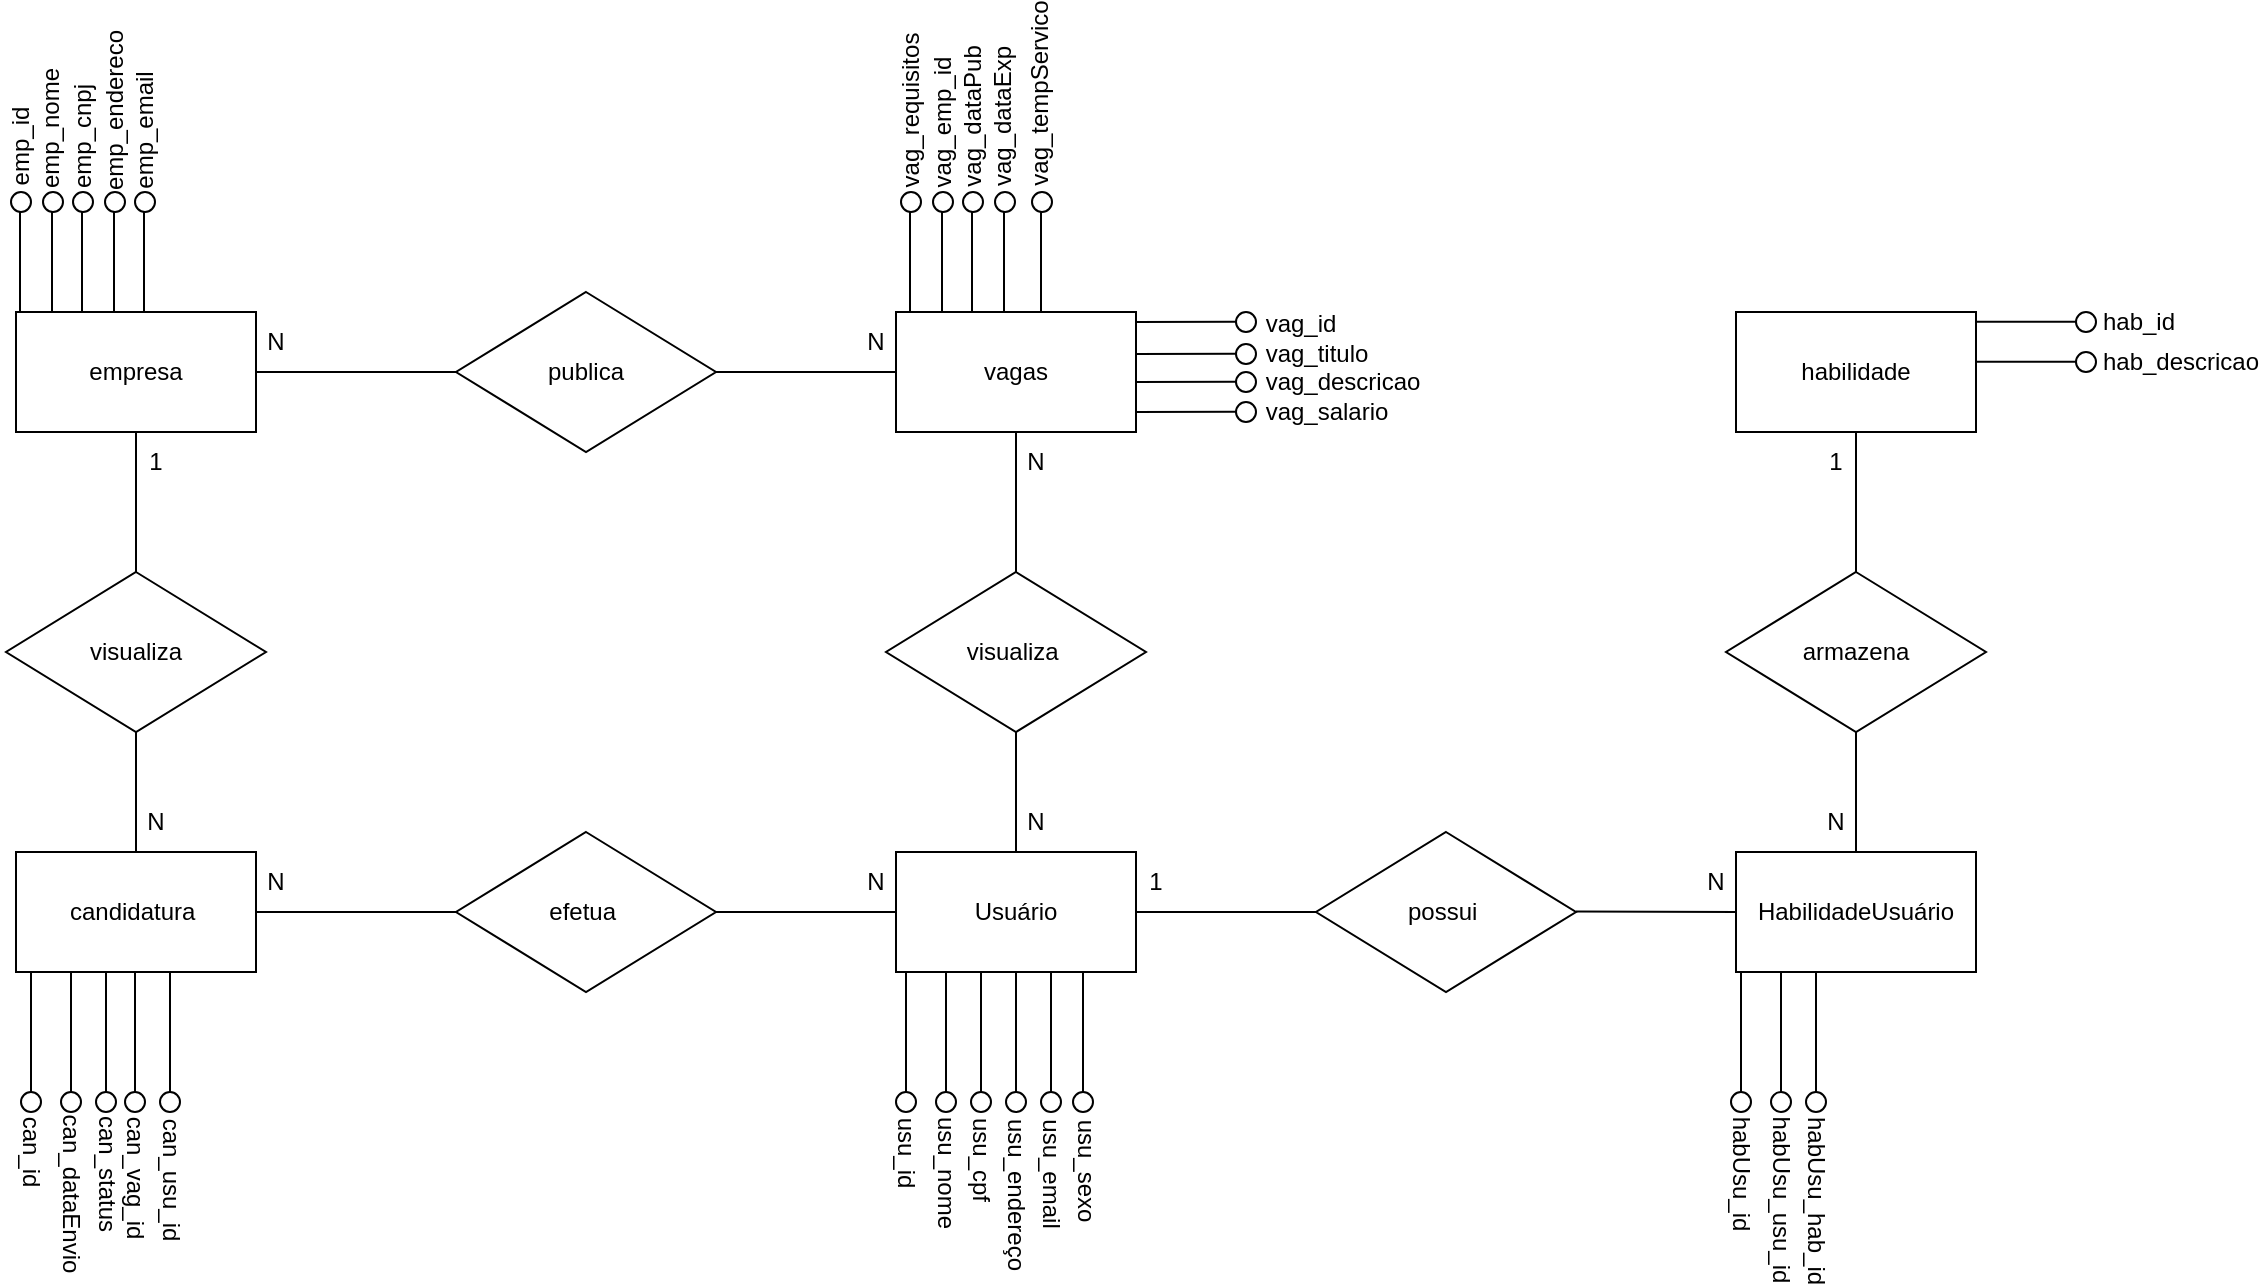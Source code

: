 <mxfile version="21.6.9" type="device">
  <diagram name="Página-1" id="qwM9KYq6-9wlEvRTyV7J">
    <mxGraphModel dx="1981" dy="1714" grid="1" gridSize="10" guides="1" tooltips="1" connect="1" arrows="1" fold="1" page="1" pageScale="1" pageWidth="827" pageHeight="1169" math="0" shadow="0">
      <root>
        <mxCell id="0" />
        <mxCell id="1" parent="0" />
        <mxCell id="ZFPx748RHhv-dP-qXMjj-1" value="&lt;font style=&quot;vertical-align: inherit;&quot;&gt;&lt;font style=&quot;vertical-align: inherit;&quot;&gt;&lt;font style=&quot;vertical-align: inherit;&quot;&gt;&lt;font style=&quot;vertical-align: inherit;&quot;&gt;possui&amp;nbsp;&lt;/font&gt;&lt;/font&gt;&lt;/font&gt;&lt;/font&gt;" style="rhombus;whiteSpace=wrap;html=1;" parent="1" vertex="1">
          <mxGeometry x="330" y="150" width="130" height="80" as="geometry" />
        </mxCell>
        <mxCell id="ZFPx748RHhv-dP-qXMjj-2" value="&lt;font style=&quot;vertical-align: inherit;&quot;&gt;&lt;font style=&quot;vertical-align: inherit;&quot;&gt;&lt;font style=&quot;vertical-align: inherit;&quot;&gt;&lt;font style=&quot;vertical-align: inherit;&quot;&gt;Usuário&lt;/font&gt;&lt;/font&gt;&lt;/font&gt;&lt;/font&gt;" style="rounded=0;whiteSpace=wrap;html=1;" parent="1" vertex="1">
          <mxGeometry x="120" y="160" width="120" height="60" as="geometry" />
        </mxCell>
        <mxCell id="ZFPx748RHhv-dP-qXMjj-3" value="" style="endArrow=none;html=1;rounded=0;entryX=0;entryY=0.5;entryDx=0;entryDy=0;exitX=1;exitY=0.5;exitDx=0;exitDy=0;" parent="1" source="ZFPx748RHhv-dP-qXMjj-2" target="ZFPx748RHhv-dP-qXMjj-1" edge="1">
          <mxGeometry width="50" height="50" relative="1" as="geometry">
            <mxPoint x="110" y="430" as="sourcePoint" />
            <mxPoint x="160" y="380" as="targetPoint" />
          </mxGeometry>
        </mxCell>
        <mxCell id="ZFPx748RHhv-dP-qXMjj-4" value="&lt;font style=&quot;vertical-align: inherit;&quot;&gt;&lt;font style=&quot;vertical-align: inherit;&quot;&gt;1&lt;/font&gt;&lt;/font&gt;" style="text;html=1;strokeColor=none;fillColor=none;align=center;verticalAlign=middle;whiteSpace=wrap;rounded=0;" parent="1" vertex="1">
          <mxGeometry x="220" y="160" width="60" height="30" as="geometry" />
        </mxCell>
        <mxCell id="ZFPx748RHhv-dP-qXMjj-5" value="" style="ellipse;whiteSpace=wrap;html=1;aspect=fixed;" parent="1" vertex="1">
          <mxGeometry x="192.5" y="280" width="10" height="10" as="geometry" />
        </mxCell>
        <mxCell id="ZFPx748RHhv-dP-qXMjj-6" value="&lt;font style=&quot;vertical-align: inherit;&quot;&gt;&lt;font style=&quot;vertical-align: inherit;&quot;&gt;&lt;font style=&quot;vertical-align: inherit;&quot;&gt;&lt;font style=&quot;vertical-align: inherit;&quot;&gt;&lt;font style=&quot;vertical-align: inherit;&quot;&gt;&lt;font style=&quot;vertical-align: inherit;&quot;&gt;HabilidadeUsuário&lt;/font&gt;&lt;/font&gt;&lt;/font&gt;&lt;/font&gt;&lt;/font&gt;&lt;/font&gt;" style="rounded=0;whiteSpace=wrap;html=1;" parent="1" vertex="1">
          <mxGeometry x="540" y="160" width="120" height="60" as="geometry" />
        </mxCell>
        <mxCell id="ZFPx748RHhv-dP-qXMjj-7" value="" style="endArrow=none;html=1;rounded=0;entryX=0;entryY=0.5;entryDx=0;entryDy=0;exitX=1;exitY=0.5;exitDx=0;exitDy=0;" parent="1" target="ZFPx748RHhv-dP-qXMjj-6" edge="1">
          <mxGeometry width="50" height="50" relative="1" as="geometry">
            <mxPoint x="460" y="189.8" as="sourcePoint" />
            <mxPoint x="550" y="189.8" as="targetPoint" />
          </mxGeometry>
        </mxCell>
        <mxCell id="ZFPx748RHhv-dP-qXMjj-8" value="&lt;font style=&quot;vertical-align: inherit;&quot;&gt;&lt;font style=&quot;vertical-align: inherit;&quot;&gt;&lt;font style=&quot;vertical-align: inherit;&quot;&gt;&lt;font style=&quot;vertical-align: inherit;&quot;&gt;habilidade&lt;/font&gt;&lt;/font&gt;&lt;/font&gt;&lt;/font&gt;" style="rounded=0;whiteSpace=wrap;html=1;" parent="1" vertex="1">
          <mxGeometry x="540" y="-110" width="120" height="60" as="geometry" />
        </mxCell>
        <mxCell id="ZFPx748RHhv-dP-qXMjj-9" value="&lt;font style=&quot;vertical-align: inherit;&quot;&gt;&lt;font style=&quot;vertical-align: inherit;&quot;&gt;&lt;font style=&quot;vertical-align: inherit;&quot;&gt;&lt;font style=&quot;vertical-align: inherit;&quot;&gt;empresa&lt;/font&gt;&lt;/font&gt;&lt;/font&gt;&lt;/font&gt;" style="rounded=0;whiteSpace=wrap;html=1;" parent="1" vertex="1">
          <mxGeometry x="-320" y="-110" width="120" height="60" as="geometry" />
        </mxCell>
        <mxCell id="ZFPx748RHhv-dP-qXMjj-10" value="&lt;font style=&quot;vertical-align: inherit;&quot;&gt;&lt;font style=&quot;vertical-align: inherit;&quot;&gt;&lt;font style=&quot;vertical-align: inherit;&quot;&gt;&lt;font style=&quot;vertical-align: inherit;&quot;&gt;&lt;font style=&quot;vertical-align: inherit;&quot;&gt;&lt;font style=&quot;vertical-align: inherit;&quot;&gt;candidatura&amp;nbsp;&lt;/font&gt;&lt;/font&gt;&lt;/font&gt;&lt;/font&gt;&lt;/font&gt;&lt;/font&gt;" style="rounded=0;whiteSpace=wrap;html=1;" parent="1" vertex="1">
          <mxGeometry x="-320" y="160" width="120" height="60" as="geometry" />
        </mxCell>
        <mxCell id="ZFPx748RHhv-dP-qXMjj-11" value="&lt;font style=&quot;vertical-align: inherit;&quot;&gt;&lt;font style=&quot;vertical-align: inherit;&quot;&gt;&lt;font style=&quot;vertical-align: inherit;&quot;&gt;&lt;font style=&quot;vertical-align: inherit;&quot;&gt;&lt;font style=&quot;vertical-align: inherit;&quot;&gt;&lt;font style=&quot;vertical-align: inherit;&quot;&gt;vagas&lt;/font&gt;&lt;/font&gt;&lt;/font&gt;&lt;/font&gt;&lt;/font&gt;&lt;/font&gt;" style="rounded=0;whiteSpace=wrap;html=1;" parent="1" vertex="1">
          <mxGeometry x="120" y="-110" width="120" height="60" as="geometry" />
        </mxCell>
        <mxCell id="ZFPx748RHhv-dP-qXMjj-14" value="&lt;font style=&quot;vertical-align: inherit;&quot;&gt;&lt;font style=&quot;vertical-align: inherit;&quot;&gt;efetua&amp;nbsp;&lt;/font&gt;&lt;/font&gt;" style="rhombus;whiteSpace=wrap;html=1;" parent="1" vertex="1">
          <mxGeometry x="-100" y="150" width="130" height="80" as="geometry" />
        </mxCell>
        <mxCell id="ZFPx748RHhv-dP-qXMjj-15" value="&lt;font style=&quot;vertical-align: inherit;&quot;&gt;&lt;font style=&quot;vertical-align: inherit;&quot;&gt;armazena&lt;/font&gt;&lt;/font&gt;" style="rhombus;whiteSpace=wrap;html=1;" parent="1" vertex="1">
          <mxGeometry x="535" y="20" width="130" height="80" as="geometry" />
        </mxCell>
        <mxCell id="ZFPx748RHhv-dP-qXMjj-16" value="&lt;font style=&quot;vertical-align: inherit;&quot;&gt;&lt;font style=&quot;vertical-align: inherit;&quot;&gt;visualiza&amp;nbsp;&lt;/font&gt;&lt;/font&gt;" style="rhombus;whiteSpace=wrap;html=1;" parent="1" vertex="1">
          <mxGeometry x="115" y="20" width="130" height="80" as="geometry" />
        </mxCell>
        <mxCell id="ZFPx748RHhv-dP-qXMjj-17" value="&lt;font style=&quot;vertical-align: inherit;&quot;&gt;&lt;font style=&quot;vertical-align: inherit;&quot;&gt;visualiza&lt;/font&gt;&lt;/font&gt;" style="rhombus;whiteSpace=wrap;html=1;" parent="1" vertex="1">
          <mxGeometry x="-325" y="20" width="130" height="80" as="geometry" />
        </mxCell>
        <mxCell id="ZFPx748RHhv-dP-qXMjj-18" value="&lt;font style=&quot;vertical-align: inherit;&quot;&gt;&lt;font style=&quot;vertical-align: inherit;&quot;&gt;publica&lt;/font&gt;&lt;/font&gt;" style="rhombus;whiteSpace=wrap;html=1;" parent="1" vertex="1">
          <mxGeometry x="-100" y="-120" width="130" height="80" as="geometry" />
        </mxCell>
        <mxCell id="ZFPx748RHhv-dP-qXMjj-19" value="" style="endArrow=none;html=1;rounded=0;entryX=0.5;entryY=1;entryDx=0;entryDy=0;" parent="1" source="ZFPx748RHhv-dP-qXMjj-2" target="ZFPx748RHhv-dP-qXMjj-16" edge="1">
          <mxGeometry width="50" height="50" relative="1" as="geometry">
            <mxPoint x="330" y="180" as="sourcePoint" />
            <mxPoint x="380" y="130" as="targetPoint" />
          </mxGeometry>
        </mxCell>
        <mxCell id="ZFPx748RHhv-dP-qXMjj-20" value="" style="endArrow=none;html=1;rounded=0;entryX=0.5;entryY=0;entryDx=0;entryDy=0;exitX=0.5;exitY=1;exitDx=0;exitDy=0;" parent="1" source="ZFPx748RHhv-dP-qXMjj-11" target="ZFPx748RHhv-dP-qXMjj-16" edge="1">
          <mxGeometry width="50" height="50" relative="1" as="geometry">
            <mxPoint x="190" y="170" as="sourcePoint" />
            <mxPoint x="190" y="110" as="targetPoint" />
          </mxGeometry>
        </mxCell>
        <mxCell id="ZFPx748RHhv-dP-qXMjj-21" value="" style="endArrow=none;html=1;rounded=0;entryX=0.5;entryY=0;entryDx=0;entryDy=0;exitX=0.5;exitY=1;exitDx=0;exitDy=0;" parent="1" source="ZFPx748RHhv-dP-qXMjj-8" target="ZFPx748RHhv-dP-qXMjj-15" edge="1">
          <mxGeometry width="50" height="50" relative="1" as="geometry">
            <mxPoint x="190" y="-40" as="sourcePoint" />
            <mxPoint x="190" y="30" as="targetPoint" />
          </mxGeometry>
        </mxCell>
        <mxCell id="ZFPx748RHhv-dP-qXMjj-22" value="" style="endArrow=none;html=1;rounded=0;entryX=0.5;entryY=0;entryDx=0;entryDy=0;exitX=0.5;exitY=1;exitDx=0;exitDy=0;" parent="1" source="ZFPx748RHhv-dP-qXMjj-15" target="ZFPx748RHhv-dP-qXMjj-6" edge="1">
          <mxGeometry width="50" height="50" relative="1" as="geometry">
            <mxPoint x="200" y="-30" as="sourcePoint" />
            <mxPoint x="200" y="40" as="targetPoint" />
          </mxGeometry>
        </mxCell>
        <mxCell id="ZFPx748RHhv-dP-qXMjj-23" value="" style="endArrow=none;html=1;rounded=0;entryX=1;entryY=0.5;entryDx=0;entryDy=0;exitX=0;exitY=0.5;exitDx=0;exitDy=0;" parent="1" source="ZFPx748RHhv-dP-qXMjj-2" target="ZFPx748RHhv-dP-qXMjj-14" edge="1">
          <mxGeometry width="50" height="50" relative="1" as="geometry">
            <mxPoint x="210" y="-20" as="sourcePoint" />
            <mxPoint x="210" y="50" as="targetPoint" />
          </mxGeometry>
        </mxCell>
        <mxCell id="ZFPx748RHhv-dP-qXMjj-24" value="" style="endArrow=none;html=1;rounded=0;entryX=1;entryY=0.5;entryDx=0;entryDy=0;exitX=0;exitY=0.5;exitDx=0;exitDy=0;" parent="1" source="ZFPx748RHhv-dP-qXMjj-14" target="ZFPx748RHhv-dP-qXMjj-10" edge="1">
          <mxGeometry width="50" height="50" relative="1" as="geometry">
            <mxPoint x="220" y="-10" as="sourcePoint" />
            <mxPoint x="220" y="60" as="targetPoint" />
          </mxGeometry>
        </mxCell>
        <mxCell id="ZFPx748RHhv-dP-qXMjj-25" value="" style="endArrow=none;html=1;rounded=0;entryX=0.5;entryY=0;entryDx=0;entryDy=0;exitX=0.5;exitY=1;exitDx=0;exitDy=0;" parent="1" source="ZFPx748RHhv-dP-qXMjj-17" target="ZFPx748RHhv-dP-qXMjj-10" edge="1">
          <mxGeometry width="50" height="50" relative="1" as="geometry">
            <mxPoint x="230" as="sourcePoint" />
            <mxPoint x="230" y="70" as="targetPoint" />
          </mxGeometry>
        </mxCell>
        <mxCell id="ZFPx748RHhv-dP-qXMjj-26" value="" style="endArrow=none;html=1;rounded=0;entryX=0;entryY=0.5;entryDx=0;entryDy=0;exitX=1;exitY=0.5;exitDx=0;exitDy=0;" parent="1" source="ZFPx748RHhv-dP-qXMjj-18" target="ZFPx748RHhv-dP-qXMjj-11" edge="1">
          <mxGeometry width="50" height="50" relative="1" as="geometry">
            <mxPoint x="240" y="10" as="sourcePoint" />
            <mxPoint x="240" y="80" as="targetPoint" />
          </mxGeometry>
        </mxCell>
        <mxCell id="ZFPx748RHhv-dP-qXMjj-27" value="" style="endArrow=none;html=1;rounded=0;exitX=1;exitY=0.5;exitDx=0;exitDy=0;" parent="1" source="ZFPx748RHhv-dP-qXMjj-9" target="ZFPx748RHhv-dP-qXMjj-18" edge="1">
          <mxGeometry width="50" height="50" relative="1" as="geometry">
            <mxPoint x="250" y="20" as="sourcePoint" />
            <mxPoint x="250" y="90" as="targetPoint" />
          </mxGeometry>
        </mxCell>
        <mxCell id="ZFPx748RHhv-dP-qXMjj-28" value="" style="endArrow=none;html=1;rounded=0;entryX=0.5;entryY=0;entryDx=0;entryDy=0;exitX=0.5;exitY=1;exitDx=0;exitDy=0;" parent="1" source="ZFPx748RHhv-dP-qXMjj-9" target="ZFPx748RHhv-dP-qXMjj-17" edge="1">
          <mxGeometry width="50" height="50" relative="1" as="geometry">
            <mxPoint x="260" y="30" as="sourcePoint" />
            <mxPoint x="260" y="100" as="targetPoint" />
          </mxGeometry>
        </mxCell>
        <mxCell id="ZFPx748RHhv-dP-qXMjj-29" value="&lt;font style=&quot;vertical-align: inherit;&quot;&gt;&lt;font style=&quot;vertical-align: inherit;&quot;&gt;N&lt;/font&gt;&lt;/font&gt;" style="text;html=1;strokeColor=none;fillColor=none;align=center;verticalAlign=middle;whiteSpace=wrap;rounded=0;" parent="1" vertex="1">
          <mxGeometry x="500" y="160" width="60" height="30" as="geometry" />
        </mxCell>
        <mxCell id="ZFPx748RHhv-dP-qXMjj-30" value="&lt;font style=&quot;vertical-align: inherit;&quot;&gt;&lt;font style=&quot;vertical-align: inherit;&quot;&gt;N&lt;/font&gt;&lt;/font&gt;" style="text;html=1;strokeColor=none;fillColor=none;align=center;verticalAlign=middle;whiteSpace=wrap;rounded=0;" parent="1" vertex="1">
          <mxGeometry x="560" y="130" width="60" height="30" as="geometry" />
        </mxCell>
        <mxCell id="ZFPx748RHhv-dP-qXMjj-32" value="&lt;font style=&quot;vertical-align: inherit;&quot;&gt;&lt;font style=&quot;vertical-align: inherit;&quot;&gt;1&lt;/font&gt;&lt;/font&gt;" style="text;html=1;strokeColor=none;fillColor=none;align=center;verticalAlign=middle;whiteSpace=wrap;rounded=0;" parent="1" vertex="1">
          <mxGeometry x="560" y="-50" width="60" height="30" as="geometry" />
        </mxCell>
        <mxCell id="ZFPx748RHhv-dP-qXMjj-33" value="&lt;font style=&quot;vertical-align: inherit;&quot;&gt;&lt;font style=&quot;vertical-align: inherit;&quot;&gt;&lt;font style=&quot;vertical-align: inherit;&quot;&gt;&lt;font style=&quot;vertical-align: inherit;&quot;&gt;N&lt;/font&gt;&lt;/font&gt;&lt;/font&gt;&lt;/font&gt;" style="text;html=1;strokeColor=none;fillColor=none;align=center;verticalAlign=middle;whiteSpace=wrap;rounded=0;" parent="1" vertex="1">
          <mxGeometry x="160" y="130" width="60" height="30" as="geometry" />
        </mxCell>
        <mxCell id="ZFPx748RHhv-dP-qXMjj-34" value="&lt;font style=&quot;vertical-align: inherit;&quot;&gt;&lt;font style=&quot;vertical-align: inherit;&quot;&gt;&lt;font style=&quot;vertical-align: inherit;&quot;&gt;&lt;font style=&quot;vertical-align: inherit;&quot;&gt;N&lt;/font&gt;&lt;/font&gt;&lt;/font&gt;&lt;/font&gt;" style="text;html=1;strokeColor=none;fillColor=none;align=center;verticalAlign=middle;whiteSpace=wrap;rounded=0;" parent="1" vertex="1">
          <mxGeometry x="160" y="-50" width="60" height="30" as="geometry" />
        </mxCell>
        <mxCell id="ZFPx748RHhv-dP-qXMjj-35" value="&lt;font style=&quot;vertical-align: inherit;&quot;&gt;&lt;font style=&quot;vertical-align: inherit;&quot;&gt;&lt;font style=&quot;vertical-align: inherit;&quot;&gt;&lt;font style=&quot;vertical-align: inherit;&quot;&gt;N&lt;/font&gt;&lt;/font&gt;&lt;/font&gt;&lt;/font&gt;" style="text;html=1;strokeColor=none;fillColor=none;align=center;verticalAlign=middle;whiteSpace=wrap;rounded=0;" parent="1" vertex="1">
          <mxGeometry x="80" y="160" width="60" height="30" as="geometry" />
        </mxCell>
        <mxCell id="ZFPx748RHhv-dP-qXMjj-37" value="&lt;font style=&quot;vertical-align: inherit;&quot;&gt;&lt;font style=&quot;vertical-align: inherit;&quot;&gt;&lt;font style=&quot;vertical-align: inherit;&quot;&gt;&lt;font style=&quot;vertical-align: inherit;&quot;&gt;N&lt;/font&gt;&lt;/font&gt;&lt;/font&gt;&lt;/font&gt;" style="text;html=1;strokeColor=none;fillColor=none;align=center;verticalAlign=middle;whiteSpace=wrap;rounded=0;" parent="1" vertex="1">
          <mxGeometry x="-220" y="160" width="60" height="30" as="geometry" />
        </mxCell>
        <mxCell id="ZFPx748RHhv-dP-qXMjj-38" value="&lt;font style=&quot;vertical-align: inherit;&quot;&gt;&lt;font style=&quot;vertical-align: inherit;&quot;&gt;1&lt;/font&gt;&lt;/font&gt;" style="text;html=1;strokeColor=none;fillColor=none;align=center;verticalAlign=middle;whiteSpace=wrap;rounded=0;" parent="1" vertex="1">
          <mxGeometry x="-280" y="-50" width="60" height="30" as="geometry" />
        </mxCell>
        <mxCell id="ZFPx748RHhv-dP-qXMjj-39" value="&lt;font style=&quot;vertical-align: inherit;&quot;&gt;&lt;font style=&quot;vertical-align: inherit;&quot;&gt;&lt;font style=&quot;vertical-align: inherit;&quot;&gt;&lt;font style=&quot;vertical-align: inherit;&quot;&gt;N&lt;/font&gt;&lt;/font&gt;&lt;/font&gt;&lt;/font&gt;" style="text;html=1;strokeColor=none;fillColor=none;align=center;verticalAlign=middle;whiteSpace=wrap;rounded=0;" parent="1" vertex="1">
          <mxGeometry x="-280" y="130" width="60" height="30" as="geometry" />
        </mxCell>
        <mxCell id="ZFPx748RHhv-dP-qXMjj-40" value="&lt;font style=&quot;vertical-align: inherit;&quot;&gt;&lt;font style=&quot;vertical-align: inherit;&quot;&gt;&lt;font style=&quot;vertical-align: inherit;&quot;&gt;&lt;font style=&quot;vertical-align: inherit;&quot;&gt;N&lt;/font&gt;&lt;/font&gt;&lt;/font&gt;&lt;/font&gt;" style="text;html=1;strokeColor=none;fillColor=none;align=center;verticalAlign=middle;whiteSpace=wrap;rounded=0;" parent="1" vertex="1">
          <mxGeometry x="-220" y="-110" width="60" height="30" as="geometry" />
        </mxCell>
        <mxCell id="ZFPx748RHhv-dP-qXMjj-41" value="&lt;font style=&quot;vertical-align: inherit;&quot;&gt;&lt;font style=&quot;vertical-align: inherit;&quot;&gt;&lt;font style=&quot;vertical-align: inherit;&quot;&gt;&lt;font style=&quot;vertical-align: inherit;&quot;&gt;N&lt;/font&gt;&lt;/font&gt;&lt;/font&gt;&lt;/font&gt;" style="text;html=1;strokeColor=none;fillColor=none;align=center;verticalAlign=middle;whiteSpace=wrap;rounded=0;" parent="1" vertex="1">
          <mxGeometry x="80" y="-110" width="60" height="30" as="geometry" />
        </mxCell>
        <mxCell id="ZFPx748RHhv-dP-qXMjj-43" value="" style="endArrow=none;html=1;rounded=0;" parent="1" edge="1">
          <mxGeometry width="50" height="50" relative="1" as="geometry">
            <mxPoint x="197.5" y="280" as="sourcePoint" />
            <mxPoint x="197.5" y="220" as="targetPoint" />
          </mxGeometry>
        </mxCell>
        <mxCell id="ZFPx748RHhv-dP-qXMjj-44" value="" style="ellipse;whiteSpace=wrap;html=1;aspect=fixed;" parent="1" vertex="1">
          <mxGeometry x="120" y="280" width="10" height="10" as="geometry" />
        </mxCell>
        <mxCell id="ZFPx748RHhv-dP-qXMjj-45" value="" style="endArrow=none;html=1;rounded=0;" parent="1" edge="1">
          <mxGeometry width="50" height="50" relative="1" as="geometry">
            <mxPoint x="125" y="280" as="sourcePoint" />
            <mxPoint x="125" y="220" as="targetPoint" />
          </mxGeometry>
        </mxCell>
        <mxCell id="ZFPx748RHhv-dP-qXMjj-46" value="&lt;font style=&quot;vertical-align: inherit;&quot;&gt;&lt;font style=&quot;vertical-align: inherit;&quot;&gt;usu_id&lt;/font&gt;&lt;/font&gt;" style="text;html=1;strokeColor=none;fillColor=none;align=center;verticalAlign=middle;whiteSpace=wrap;rounded=0;rotation=90;" parent="1" vertex="1">
          <mxGeometry x="102.5" y="300" width="45" height="20" as="geometry" />
        </mxCell>
        <mxCell id="ZFPx748RHhv-dP-qXMjj-47" value="" style="ellipse;whiteSpace=wrap;html=1;aspect=fixed;" parent="1" vertex="1">
          <mxGeometry x="140" y="280" width="10" height="10" as="geometry" />
        </mxCell>
        <mxCell id="ZFPx748RHhv-dP-qXMjj-48" value="" style="endArrow=none;html=1;rounded=0;" parent="1" edge="1">
          <mxGeometry width="50" height="50" relative="1" as="geometry">
            <mxPoint x="145" y="280" as="sourcePoint" />
            <mxPoint x="145" y="220" as="targetPoint" />
          </mxGeometry>
        </mxCell>
        <mxCell id="ZFPx748RHhv-dP-qXMjj-49" value="&lt;font style=&quot;vertical-align: inherit;&quot;&gt;&lt;font style=&quot;vertical-align: inherit;&quot;&gt;&lt;font style=&quot;vertical-align: inherit;&quot;&gt;&lt;font style=&quot;vertical-align: inherit;&quot;&gt;usu_nome&lt;/font&gt;&lt;/font&gt;&lt;/font&gt;&lt;/font&gt;" style="text;html=1;strokeColor=none;fillColor=none;align=center;verticalAlign=middle;whiteSpace=wrap;rounded=0;rotation=90;" parent="1" vertex="1">
          <mxGeometry x="122.5" y="310" width="45" height="20" as="geometry" />
        </mxCell>
        <mxCell id="ZFPx748RHhv-dP-qXMjj-50" value="" style="ellipse;whiteSpace=wrap;html=1;aspect=fixed;" parent="1" vertex="1">
          <mxGeometry x="157.5" y="280" width="10" height="10" as="geometry" />
        </mxCell>
        <mxCell id="ZFPx748RHhv-dP-qXMjj-51" value="" style="endArrow=none;html=1;rounded=0;" parent="1" edge="1">
          <mxGeometry width="50" height="50" relative="1" as="geometry">
            <mxPoint x="162.5" y="280" as="sourcePoint" />
            <mxPoint x="162.5" y="220" as="targetPoint" />
          </mxGeometry>
        </mxCell>
        <mxCell id="ZFPx748RHhv-dP-qXMjj-52" value="&lt;font style=&quot;vertical-align: inherit;&quot;&gt;&lt;font style=&quot;vertical-align: inherit;&quot;&gt;&lt;font style=&quot;vertical-align: inherit;&quot;&gt;&lt;font style=&quot;vertical-align: inherit;&quot;&gt;&lt;font style=&quot;vertical-align: inherit;&quot;&gt;&lt;font style=&quot;vertical-align: inherit;&quot;&gt;usu_cpf&lt;/font&gt;&lt;/font&gt;&lt;/font&gt;&lt;/font&gt;&lt;/font&gt;&lt;/font&gt;" style="text;html=1;strokeColor=none;fillColor=none;align=center;verticalAlign=middle;whiteSpace=wrap;rounded=0;rotation=90;" parent="1" vertex="1">
          <mxGeometry x="140" y="304" width="45" height="20" as="geometry" />
        </mxCell>
        <mxCell id="ZFPx748RHhv-dP-qXMjj-53" value="" style="ellipse;whiteSpace=wrap;html=1;aspect=fixed;" parent="1" vertex="1">
          <mxGeometry x="175" y="280" width="10" height="10" as="geometry" />
        </mxCell>
        <mxCell id="ZFPx748RHhv-dP-qXMjj-54" value="" style="endArrow=none;html=1;rounded=0;" parent="1" edge="1">
          <mxGeometry width="50" height="50" relative="1" as="geometry">
            <mxPoint x="180" y="280" as="sourcePoint" />
            <mxPoint x="180" y="220" as="targetPoint" />
          </mxGeometry>
        </mxCell>
        <mxCell id="ZFPx748RHhv-dP-qXMjj-55" value="&lt;font style=&quot;vertical-align: inherit;&quot;&gt;&lt;font style=&quot;vertical-align: inherit;&quot;&gt;&lt;font style=&quot;vertical-align: inherit;&quot;&gt;&lt;font style=&quot;vertical-align: inherit;&quot;&gt;&lt;font style=&quot;vertical-align: inherit;&quot;&gt;&lt;font style=&quot;vertical-align: inherit;&quot;&gt;&lt;font style=&quot;vertical-align: inherit;&quot;&gt;&lt;font style=&quot;vertical-align: inherit;&quot;&gt;usu_endereço&lt;/font&gt;&lt;/font&gt;&lt;/font&gt;&lt;/font&gt;&lt;/font&gt;&lt;/font&gt;&lt;/font&gt;&lt;/font&gt;" style="text;html=1;strokeColor=none;fillColor=none;align=center;verticalAlign=middle;whiteSpace=wrap;rounded=0;rotation=90;" parent="1" vertex="1">
          <mxGeometry x="157.5" y="321" width="45" height="20" as="geometry" />
        </mxCell>
        <mxCell id="ZFPx748RHhv-dP-qXMjj-56" value="&lt;font style=&quot;vertical-align: inherit;&quot;&gt;&lt;font style=&quot;vertical-align: inherit;&quot;&gt;&lt;font style=&quot;vertical-align: inherit;&quot;&gt;&lt;font style=&quot;vertical-align: inherit;&quot;&gt;&lt;font style=&quot;vertical-align: inherit;&quot;&gt;&lt;font style=&quot;vertical-align: inherit;&quot;&gt;&lt;font style=&quot;vertical-align: inherit;&quot;&gt;&lt;font style=&quot;vertical-align: inherit;&quot;&gt;&lt;font style=&quot;vertical-align: inherit;&quot;&gt;&lt;font style=&quot;vertical-align: inherit;&quot;&gt;usu_email&lt;/font&gt;&lt;/font&gt;&lt;/font&gt;&lt;/font&gt;&lt;/font&gt;&lt;/font&gt;&lt;/font&gt;&lt;/font&gt;&lt;/font&gt;&lt;/font&gt;" style="text;html=1;strokeColor=none;fillColor=none;align=center;verticalAlign=middle;whiteSpace=wrap;rounded=0;rotation=90;" parent="1" vertex="1">
          <mxGeometry x="175" y="311" width="45" height="20" as="geometry" />
        </mxCell>
        <mxCell id="ZFPx748RHhv-dP-qXMjj-59" value="" style="ellipse;whiteSpace=wrap;html=1;aspect=fixed;" parent="1" vertex="1">
          <mxGeometry x="537.5" y="280" width="10" height="10" as="geometry" />
        </mxCell>
        <mxCell id="ZFPx748RHhv-dP-qXMjj-60" value="" style="endArrow=none;html=1;rounded=0;" parent="1" edge="1">
          <mxGeometry width="50" height="50" relative="1" as="geometry">
            <mxPoint x="542.5" y="280" as="sourcePoint" />
            <mxPoint x="542.5" y="220" as="targetPoint" />
          </mxGeometry>
        </mxCell>
        <mxCell id="ZFPx748RHhv-dP-qXMjj-61" value="&lt;font style=&quot;vertical-align: inherit;&quot;&gt;&lt;font style=&quot;vertical-align: inherit;&quot;&gt;&lt;font style=&quot;vertical-align: inherit;&quot;&gt;&lt;font style=&quot;vertical-align: inherit;&quot;&gt;habUsu_id&lt;/font&gt;&lt;/font&gt;&lt;/font&gt;&lt;/font&gt;" style="text;html=1;strokeColor=none;fillColor=none;align=center;verticalAlign=middle;whiteSpace=wrap;rounded=0;rotation=90;" parent="1" vertex="1">
          <mxGeometry x="520" y="311" width="45" height="20" as="geometry" />
        </mxCell>
        <mxCell id="ZFPx748RHhv-dP-qXMjj-62" value="" style="ellipse;whiteSpace=wrap;html=1;aspect=fixed;" parent="1" vertex="1">
          <mxGeometry x="557.5" y="280" width="10" height="10" as="geometry" />
        </mxCell>
        <mxCell id="ZFPx748RHhv-dP-qXMjj-63" value="" style="endArrow=none;html=1;rounded=0;" parent="1" edge="1">
          <mxGeometry width="50" height="50" relative="1" as="geometry">
            <mxPoint x="562.5" y="280" as="sourcePoint" />
            <mxPoint x="562.5" y="220" as="targetPoint" />
          </mxGeometry>
        </mxCell>
        <mxCell id="ZFPx748RHhv-dP-qXMjj-64" value="&lt;font style=&quot;vertical-align: inherit;&quot;&gt;&lt;font style=&quot;vertical-align: inherit;&quot;&gt;&lt;font style=&quot;vertical-align: inherit;&quot;&gt;&lt;font style=&quot;vertical-align: inherit;&quot;&gt;&lt;font style=&quot;vertical-align: inherit;&quot;&gt;&lt;font style=&quot;vertical-align: inherit;&quot;&gt;habUsu_usu_id&lt;/font&gt;&lt;/font&gt;&lt;/font&gt;&lt;/font&gt;&lt;/font&gt;&lt;/font&gt;" style="text;html=1;strokeColor=none;fillColor=none;align=center;verticalAlign=middle;whiteSpace=wrap;rounded=0;rotation=90;" parent="1" vertex="1">
          <mxGeometry x="540" y="324" width="45" height="20" as="geometry" />
        </mxCell>
        <mxCell id="ZFPx748RHhv-dP-qXMjj-65" value="" style="ellipse;whiteSpace=wrap;html=1;aspect=fixed;" parent="1" vertex="1">
          <mxGeometry x="575" y="280" width="10" height="10" as="geometry" />
        </mxCell>
        <mxCell id="ZFPx748RHhv-dP-qXMjj-66" value="" style="endArrow=none;html=1;rounded=0;" parent="1" edge="1">
          <mxGeometry width="50" height="50" relative="1" as="geometry">
            <mxPoint x="580" y="280" as="sourcePoint" />
            <mxPoint x="580" y="220" as="targetPoint" />
          </mxGeometry>
        </mxCell>
        <mxCell id="ZFPx748RHhv-dP-qXMjj-67" value="&lt;font style=&quot;vertical-align: inherit;&quot;&gt;&lt;font style=&quot;vertical-align: inherit;&quot;&gt;&lt;font style=&quot;vertical-align: inherit;&quot;&gt;&lt;font style=&quot;vertical-align: inherit;&quot;&gt;&lt;font style=&quot;vertical-align: inherit;&quot;&gt;&lt;font style=&quot;vertical-align: inherit;&quot;&gt;&lt;font style=&quot;vertical-align: inherit;&quot;&gt;&lt;font style=&quot;vertical-align: inherit;&quot;&gt;habUsu_hab_id&lt;/font&gt;&lt;/font&gt;&lt;/font&gt;&lt;/font&gt;&lt;/font&gt;&lt;/font&gt;&lt;/font&gt;&lt;/font&gt;" style="text;html=1;strokeColor=none;fillColor=none;align=center;verticalAlign=middle;whiteSpace=wrap;rounded=0;rotation=90;" parent="1" vertex="1">
          <mxGeometry x="557.5" y="324" width="45" height="20" as="geometry" />
        </mxCell>
        <mxCell id="ZFPx748RHhv-dP-qXMjj-72" value="" style="ellipse;whiteSpace=wrap;html=1;aspect=fixed;" parent="1" vertex="1">
          <mxGeometry x="710" y="-110" width="10" height="10" as="geometry" />
        </mxCell>
        <mxCell id="ZFPx748RHhv-dP-qXMjj-73" value="" style="endArrow=none;html=1;rounded=0;entryX=1;entryY=0;entryDx=0;entryDy=0;" parent="1" edge="1">
          <mxGeometry width="50" height="50" relative="1" as="geometry">
            <mxPoint x="710" y="-105.17" as="sourcePoint" />
            <mxPoint x="660" y="-105.17" as="targetPoint" />
          </mxGeometry>
        </mxCell>
        <mxCell id="ZFPx748RHhv-dP-qXMjj-74" value="&lt;font style=&quot;vertical-align: inherit;&quot;&gt;&lt;font style=&quot;vertical-align: inherit;&quot;&gt;&lt;font style=&quot;vertical-align: inherit;&quot;&gt;&lt;font style=&quot;vertical-align: inherit;&quot;&gt;&lt;font style=&quot;vertical-align: inherit;&quot;&gt;&lt;font style=&quot;vertical-align: inherit;&quot;&gt;hab_id&lt;/font&gt;&lt;/font&gt;&lt;/font&gt;&lt;/font&gt;&lt;/font&gt;&lt;/font&gt;" style="text;html=1;strokeColor=none;fillColor=none;align=center;verticalAlign=middle;whiteSpace=wrap;rounded=0;rotation=0;" parent="1" vertex="1">
          <mxGeometry x="719" y="-115" width="45" height="20" as="geometry" />
        </mxCell>
        <mxCell id="ZFPx748RHhv-dP-qXMjj-78" value="" style="ellipse;whiteSpace=wrap;html=1;aspect=fixed;" parent="1" vertex="1">
          <mxGeometry x="710" y="-90" width="10" height="10" as="geometry" />
        </mxCell>
        <mxCell id="ZFPx748RHhv-dP-qXMjj-80" value="&lt;font style=&quot;vertical-align: inherit;&quot;&gt;&lt;font style=&quot;vertical-align: inherit;&quot;&gt;&lt;font style=&quot;vertical-align: inherit;&quot;&gt;&lt;font style=&quot;vertical-align: inherit;&quot;&gt;&lt;font style=&quot;vertical-align: inherit;&quot;&gt;&lt;font style=&quot;vertical-align: inherit;&quot;&gt;&lt;font style=&quot;vertical-align: inherit;&quot;&gt;&lt;font style=&quot;vertical-align: inherit;&quot;&gt;&lt;font style=&quot;vertical-align: inherit;&quot;&gt;&lt;font style=&quot;vertical-align: inherit;&quot;&gt;hab_descricao&lt;/font&gt;&lt;/font&gt;&lt;/font&gt;&lt;/font&gt;&lt;/font&gt;&lt;/font&gt;&lt;/font&gt;&lt;/font&gt;&lt;/font&gt;&lt;/font&gt;" style="text;html=1;strokeColor=none;fillColor=none;align=center;verticalAlign=middle;whiteSpace=wrap;rounded=0;rotation=0;" parent="1" vertex="1">
          <mxGeometry x="740" y="-95" width="45" height="20" as="geometry" />
        </mxCell>
        <mxCell id="ZFPx748RHhv-dP-qXMjj-82" value="" style="endArrow=none;html=1;rounded=0;entryX=1;entryY=0;entryDx=0;entryDy=0;" parent="1" edge="1">
          <mxGeometry width="50" height="50" relative="1" as="geometry">
            <mxPoint x="710" y="-85.17" as="sourcePoint" />
            <mxPoint x="660" y="-85.17" as="targetPoint" />
          </mxGeometry>
        </mxCell>
        <mxCell id="ZFPx748RHhv-dP-qXMjj-84" value="" style="ellipse;whiteSpace=wrap;html=1;aspect=fixed;" parent="1" vertex="1">
          <mxGeometry x="290" y="-110" width="10" height="10" as="geometry" />
        </mxCell>
        <mxCell id="ZFPx748RHhv-dP-qXMjj-85" value="" style="endArrow=none;html=1;rounded=0;exitX=1;exitY=0;exitDx=0;exitDy=0;entryX=0.002;entryY=-0.009;entryDx=0;entryDy=0;entryPerimeter=0;" parent="1" edge="1">
          <mxGeometry width="50" height="50" relative="1" as="geometry">
            <mxPoint x="240" y="-105" as="sourcePoint" />
            <mxPoint x="290.02" y="-105.09" as="targetPoint" />
          </mxGeometry>
        </mxCell>
        <mxCell id="ZFPx748RHhv-dP-qXMjj-114" value="" style="ellipse;whiteSpace=wrap;html=1;aspect=fixed;" parent="1" vertex="1">
          <mxGeometry x="290" y="-94" width="10" height="10" as="geometry" />
        </mxCell>
        <mxCell id="ZFPx748RHhv-dP-qXMjj-115" value="" style="endArrow=none;html=1;rounded=0;exitX=1;exitY=0;exitDx=0;exitDy=0;entryX=0.002;entryY=-0.009;entryDx=0;entryDy=0;entryPerimeter=0;" parent="1" edge="1">
          <mxGeometry width="50" height="50" relative="1" as="geometry">
            <mxPoint x="240" y="-89" as="sourcePoint" />
            <mxPoint x="290.02" y="-89.09" as="targetPoint" />
          </mxGeometry>
        </mxCell>
        <mxCell id="ZFPx748RHhv-dP-qXMjj-116" value="" style="ellipse;whiteSpace=wrap;html=1;aspect=fixed;" parent="1" vertex="1">
          <mxGeometry x="290" y="-80" width="10" height="10" as="geometry" />
        </mxCell>
        <mxCell id="ZFPx748RHhv-dP-qXMjj-117" value="" style="endArrow=none;html=1;rounded=0;exitX=1;exitY=0;exitDx=0;exitDy=0;entryX=0.002;entryY=-0.009;entryDx=0;entryDy=0;entryPerimeter=0;" parent="1" edge="1">
          <mxGeometry width="50" height="50" relative="1" as="geometry">
            <mxPoint x="240" y="-75" as="sourcePoint" />
            <mxPoint x="290.02" y="-75.09" as="targetPoint" />
          </mxGeometry>
        </mxCell>
        <mxCell id="ZFPx748RHhv-dP-qXMjj-118" value="&lt;font style=&quot;vertical-align: inherit;&quot;&gt;&lt;font style=&quot;vertical-align: inherit;&quot;&gt;&lt;font style=&quot;vertical-align: inherit;&quot;&gt;&lt;font style=&quot;vertical-align: inherit;&quot;&gt;&lt;font style=&quot;vertical-align: inherit;&quot;&gt;&lt;font style=&quot;vertical-align: inherit;&quot;&gt;&lt;font style=&quot;vertical-align: inherit;&quot;&gt;&lt;font style=&quot;vertical-align: inherit;&quot;&gt;&lt;font style=&quot;vertical-align: inherit;&quot;&gt;&lt;font style=&quot;vertical-align: inherit;&quot;&gt;&lt;font style=&quot;vertical-align: inherit;&quot;&gt;&lt;font style=&quot;vertical-align: inherit;&quot;&gt;&lt;font style=&quot;vertical-align: inherit;&quot;&gt;&lt;font style=&quot;vertical-align: inherit;&quot;&gt;vag_titulo&lt;/font&gt;&lt;/font&gt;&lt;/font&gt;&lt;/font&gt;&lt;/font&gt;&lt;/font&gt;&lt;/font&gt;&lt;/font&gt;&lt;/font&gt;&lt;/font&gt;&lt;/font&gt;&lt;/font&gt;&lt;/font&gt;&lt;/font&gt;" style="text;html=1;strokeColor=none;fillColor=none;align=center;verticalAlign=middle;whiteSpace=wrap;rounded=0;rotation=0;" parent="1" vertex="1">
          <mxGeometry x="308" y="-99" width="45" height="20" as="geometry" />
        </mxCell>
        <mxCell id="ZFPx748RHhv-dP-qXMjj-119" value="&lt;font style=&quot;vertical-align: inherit;&quot;&gt;&lt;font style=&quot;vertical-align: inherit;&quot;&gt;&lt;font style=&quot;vertical-align: inherit;&quot;&gt;&lt;font style=&quot;vertical-align: inherit;&quot;&gt;&lt;font style=&quot;vertical-align: inherit;&quot;&gt;&lt;font style=&quot;vertical-align: inherit;&quot;&gt;&lt;font style=&quot;vertical-align: inherit;&quot;&gt;&lt;font style=&quot;vertical-align: inherit;&quot;&gt;&lt;font style=&quot;vertical-align: inherit;&quot;&gt;&lt;font style=&quot;vertical-align: inherit;&quot;&gt;&lt;font style=&quot;vertical-align: inherit;&quot;&gt;&lt;font style=&quot;vertical-align: inherit;&quot;&gt;&lt;font style=&quot;vertical-align: inherit;&quot;&gt;&lt;font style=&quot;vertical-align: inherit;&quot;&gt;&lt;font style=&quot;vertical-align: inherit;&quot;&gt;&lt;font style=&quot;vertical-align: inherit;&quot;&gt;&lt;font style=&quot;vertical-align: inherit;&quot;&gt;&lt;font style=&quot;vertical-align: inherit;&quot;&gt;vag_descricao&lt;/font&gt;&lt;/font&gt;&lt;/font&gt;&lt;/font&gt;&lt;/font&gt;&lt;/font&gt;&lt;/font&gt;&lt;/font&gt;&lt;/font&gt;&lt;/font&gt;&lt;/font&gt;&lt;/font&gt;&lt;/font&gt;&lt;/font&gt;&lt;/font&gt;&lt;/font&gt;&lt;/font&gt;&lt;/font&gt;" style="text;html=1;strokeColor=none;fillColor=none;align=center;verticalAlign=middle;whiteSpace=wrap;rounded=0;rotation=0;" parent="1" vertex="1">
          <mxGeometry x="321" y="-85" width="45" height="20" as="geometry" />
        </mxCell>
        <mxCell id="ZFPx748RHhv-dP-qXMjj-121" value="" style="ellipse;whiteSpace=wrap;html=1;aspect=fixed;" parent="1" vertex="1">
          <mxGeometry x="290" y="-65" width="10" height="10" as="geometry" />
        </mxCell>
        <mxCell id="ZFPx748RHhv-dP-qXMjj-122" value="" style="endArrow=none;html=1;rounded=0;exitX=1;exitY=0;exitDx=0;exitDy=0;entryX=0.002;entryY=-0.009;entryDx=0;entryDy=0;entryPerimeter=0;" parent="1" edge="1">
          <mxGeometry width="50" height="50" relative="1" as="geometry">
            <mxPoint x="240" y="-60" as="sourcePoint" />
            <mxPoint x="290.02" y="-60.09" as="targetPoint" />
          </mxGeometry>
        </mxCell>
        <mxCell id="ZFPx748RHhv-dP-qXMjj-123" value="&lt;font style=&quot;vertical-align: inherit;&quot;&gt;&lt;font style=&quot;vertical-align: inherit;&quot;&gt;&lt;font style=&quot;vertical-align: inherit;&quot;&gt;&lt;font style=&quot;vertical-align: inherit;&quot;&gt;&lt;font style=&quot;vertical-align: inherit;&quot;&gt;&lt;font style=&quot;vertical-align: inherit;&quot;&gt;&lt;font style=&quot;vertical-align: inherit;&quot;&gt;&lt;font style=&quot;vertical-align: inherit;&quot;&gt;&lt;font style=&quot;vertical-align: inherit;&quot;&gt;&lt;font style=&quot;vertical-align: inherit;&quot;&gt;&lt;font style=&quot;vertical-align: inherit;&quot;&gt;&lt;font style=&quot;vertical-align: inherit;&quot;&gt;&lt;font style=&quot;vertical-align: inherit;&quot;&gt;&lt;font style=&quot;vertical-align: inherit;&quot;&gt;&lt;font style=&quot;vertical-align: inherit;&quot;&gt;&lt;font style=&quot;vertical-align: inherit;&quot;&gt;&lt;font style=&quot;vertical-align: inherit;&quot;&gt;&lt;font style=&quot;vertical-align: inherit;&quot;&gt;vag_salario&lt;/font&gt;&lt;/font&gt;&lt;/font&gt;&lt;/font&gt;&lt;/font&gt;&lt;/font&gt;&lt;/font&gt;&lt;/font&gt;&lt;/font&gt;&lt;/font&gt;&lt;/font&gt;&lt;/font&gt;&lt;/font&gt;&lt;/font&gt;&lt;/font&gt;&lt;/font&gt;&lt;/font&gt;&lt;/font&gt;" style="text;html=1;strokeColor=none;fillColor=none;align=center;verticalAlign=middle;whiteSpace=wrap;rounded=0;rotation=0;" parent="1" vertex="1">
          <mxGeometry x="313" y="-70" width="45" height="20" as="geometry" />
        </mxCell>
        <mxCell id="ZFPx748RHhv-dP-qXMjj-124" value="" style="endArrow=none;html=1;rounded=0;" parent="1" edge="1">
          <mxGeometry width="50" height="50" relative="1" as="geometry">
            <mxPoint x="127" y="-110" as="sourcePoint" />
            <mxPoint x="127" y="-160" as="targetPoint" />
          </mxGeometry>
        </mxCell>
        <mxCell id="ZFPx748RHhv-dP-qXMjj-125" value="" style="ellipse;whiteSpace=wrap;html=1;aspect=fixed;" parent="1" vertex="1">
          <mxGeometry x="122.5" y="-170" width="10" height="10" as="geometry" />
        </mxCell>
        <mxCell id="ZFPx748RHhv-dP-qXMjj-126" value="&lt;font style=&quot;vertical-align: inherit;&quot;&gt;&lt;font style=&quot;vertical-align: inherit;&quot;&gt;&lt;font style=&quot;vertical-align: inherit;&quot;&gt;&lt;font style=&quot;vertical-align: inherit;&quot;&gt;&lt;font style=&quot;vertical-align: inherit;&quot;&gt;&lt;font style=&quot;vertical-align: inherit;&quot;&gt;&lt;font style=&quot;vertical-align: inherit;&quot;&gt;&lt;font style=&quot;vertical-align: inherit;&quot;&gt;&lt;font style=&quot;vertical-align: inherit;&quot;&gt;&lt;font style=&quot;vertical-align: inherit;&quot;&gt;&lt;font style=&quot;vertical-align: inherit;&quot;&gt;&lt;font style=&quot;vertical-align: inherit;&quot;&gt;vag_id&lt;/font&gt;&lt;/font&gt;&lt;/font&gt;&lt;/font&gt;&lt;/font&gt;&lt;/font&gt;&lt;/font&gt;&lt;/font&gt;&lt;/font&gt;&lt;/font&gt;&lt;/font&gt;&lt;/font&gt;" style="text;html=1;strokeColor=none;fillColor=none;align=center;verticalAlign=middle;whiteSpace=wrap;rounded=0;rotation=0;" parent="1" vertex="1">
          <mxGeometry x="300" y="-114" width="45" height="20" as="geometry" />
        </mxCell>
        <mxCell id="ZFPx748RHhv-dP-qXMjj-127" value="&lt;font style=&quot;vertical-align: inherit;&quot;&gt;&lt;font style=&quot;vertical-align: inherit;&quot;&gt;&lt;font style=&quot;vertical-align: inherit;&quot;&gt;&lt;font style=&quot;vertical-align: inherit;&quot;&gt;&lt;font style=&quot;vertical-align: inherit;&quot;&gt;&lt;font style=&quot;vertical-align: inherit;&quot;&gt;&lt;font style=&quot;vertical-align: inherit;&quot;&gt;&lt;font style=&quot;vertical-align: inherit;&quot;&gt;&lt;font style=&quot;vertical-align: inherit;&quot;&gt;&lt;font style=&quot;vertical-align: inherit;&quot;&gt;&lt;font style=&quot;vertical-align: inherit;&quot;&gt;&lt;font style=&quot;vertical-align: inherit;&quot;&gt;&lt;font style=&quot;vertical-align: inherit;&quot;&gt;&lt;font style=&quot;vertical-align: inherit;&quot;&gt;vag_requisitos&lt;/font&gt;&lt;/font&gt;&lt;/font&gt;&lt;/font&gt;&lt;/font&gt;&lt;/font&gt;&lt;/font&gt;&lt;/font&gt;&lt;/font&gt;&lt;/font&gt;&lt;/font&gt;&lt;/font&gt;&lt;/font&gt;&lt;/font&gt;" style="text;html=1;strokeColor=none;fillColor=none;align=center;verticalAlign=middle;whiteSpace=wrap;rounded=0;rotation=-90;" parent="1" vertex="1">
          <mxGeometry x="105" y="-221" width="45" height="20" as="geometry" />
        </mxCell>
        <mxCell id="ZFPx748RHhv-dP-qXMjj-128" value="" style="endArrow=none;html=1;rounded=0;" parent="1" edge="1">
          <mxGeometry width="50" height="50" relative="1" as="geometry">
            <mxPoint x="143" y="-110" as="sourcePoint" />
            <mxPoint x="143" y="-160" as="targetPoint" />
          </mxGeometry>
        </mxCell>
        <mxCell id="ZFPx748RHhv-dP-qXMjj-129" value="" style="ellipse;whiteSpace=wrap;html=1;aspect=fixed;" parent="1" vertex="1">
          <mxGeometry x="138.5" y="-170" width="10" height="10" as="geometry" />
        </mxCell>
        <mxCell id="ZFPx748RHhv-dP-qXMjj-130" value="&lt;font style=&quot;vertical-align: inherit;&quot;&gt;&lt;font style=&quot;vertical-align: inherit;&quot;&gt;&lt;font style=&quot;vertical-align: inherit;&quot;&gt;&lt;font style=&quot;vertical-align: inherit;&quot;&gt;&lt;font style=&quot;vertical-align: inherit;&quot;&gt;&lt;font style=&quot;vertical-align: inherit;&quot;&gt;&lt;font style=&quot;vertical-align: inherit;&quot;&gt;&lt;font style=&quot;vertical-align: inherit;&quot;&gt;&lt;font style=&quot;vertical-align: inherit;&quot;&gt;&lt;font style=&quot;vertical-align: inherit;&quot;&gt;&lt;font style=&quot;vertical-align: inherit;&quot;&gt;&lt;font style=&quot;vertical-align: inherit;&quot;&gt;&lt;font style=&quot;vertical-align: inherit;&quot;&gt;&lt;font style=&quot;vertical-align: inherit;&quot;&gt;&lt;font style=&quot;vertical-align: inherit;&quot;&gt;&lt;font style=&quot;vertical-align: inherit;&quot;&gt;vag_emp_id&lt;/font&gt;&lt;/font&gt;&lt;/font&gt;&lt;/font&gt;&lt;/font&gt;&lt;/font&gt;&lt;/font&gt;&lt;/font&gt;&lt;/font&gt;&lt;/font&gt;&lt;/font&gt;&lt;/font&gt;&lt;/font&gt;&lt;/font&gt;&lt;/font&gt;&lt;/font&gt;" style="text;html=1;strokeColor=none;fillColor=none;align=center;verticalAlign=middle;whiteSpace=wrap;rounded=0;rotation=-90;" parent="1" vertex="1">
          <mxGeometry x="121" y="-215" width="45" height="20" as="geometry" />
        </mxCell>
        <mxCell id="ZFPx748RHhv-dP-qXMjj-131" value="" style="ellipse;whiteSpace=wrap;html=1;aspect=fixed;" parent="1" vertex="1">
          <mxGeometry x="208.5" y="280" width="10" height="10" as="geometry" />
        </mxCell>
        <mxCell id="ZFPx748RHhv-dP-qXMjj-132" value="" style="endArrow=none;html=1;rounded=0;" parent="1" edge="1">
          <mxGeometry width="50" height="50" relative="1" as="geometry">
            <mxPoint x="213.5" y="280" as="sourcePoint" />
            <mxPoint x="213.5" y="220" as="targetPoint" />
          </mxGeometry>
        </mxCell>
        <mxCell id="ZFPx748RHhv-dP-qXMjj-133" value="&lt;font style=&quot;vertical-align: inherit;&quot;&gt;&lt;font style=&quot;vertical-align: inherit;&quot;&gt;&lt;font style=&quot;vertical-align: inherit;&quot;&gt;&lt;font style=&quot;vertical-align: inherit;&quot;&gt;&lt;font style=&quot;vertical-align: inherit;&quot;&gt;&lt;font style=&quot;vertical-align: inherit;&quot;&gt;&lt;font style=&quot;vertical-align: inherit;&quot;&gt;&lt;font style=&quot;vertical-align: inherit;&quot;&gt;&lt;font style=&quot;vertical-align: inherit;&quot;&gt;&lt;font style=&quot;vertical-align: inherit;&quot;&gt;&lt;font style=&quot;vertical-align: inherit;&quot;&gt;&lt;font style=&quot;vertical-align: inherit;&quot;&gt;usu_sexo&lt;/font&gt;&lt;/font&gt;&lt;/font&gt;&lt;/font&gt;&lt;/font&gt;&lt;/font&gt;&lt;/font&gt;&lt;/font&gt;&lt;/font&gt;&lt;/font&gt;&lt;/font&gt;&lt;/font&gt;" style="text;html=1;strokeColor=none;fillColor=none;align=center;verticalAlign=middle;whiteSpace=wrap;rounded=0;rotation=90;" parent="1" vertex="1">
          <mxGeometry x="192.5" y="309" width="45" height="20" as="geometry" />
        </mxCell>
        <mxCell id="ZFPx748RHhv-dP-qXMjj-134" value="" style="endArrow=none;html=1;rounded=0;" parent="1" edge="1">
          <mxGeometry width="50" height="50" relative="1" as="geometry">
            <mxPoint x="158" y="-110" as="sourcePoint" />
            <mxPoint x="158" y="-160" as="targetPoint" />
          </mxGeometry>
        </mxCell>
        <mxCell id="ZFPx748RHhv-dP-qXMjj-135" value="" style="ellipse;whiteSpace=wrap;html=1;aspect=fixed;" parent="1" vertex="1">
          <mxGeometry x="153.5" y="-170" width="10" height="10" as="geometry" />
        </mxCell>
        <mxCell id="ZFPx748RHhv-dP-qXMjj-136" value="&lt;font style=&quot;vertical-align: inherit;&quot;&gt;&lt;font style=&quot;vertical-align: inherit;&quot;&gt;&lt;font style=&quot;vertical-align: inherit;&quot;&gt;&lt;font style=&quot;vertical-align: inherit;&quot;&gt;&lt;font style=&quot;vertical-align: inherit;&quot;&gt;&lt;font style=&quot;vertical-align: inherit;&quot;&gt;&lt;font style=&quot;vertical-align: inherit;&quot;&gt;&lt;font style=&quot;vertical-align: inherit;&quot;&gt;&lt;font style=&quot;vertical-align: inherit;&quot;&gt;&lt;font style=&quot;vertical-align: inherit;&quot;&gt;&lt;font style=&quot;vertical-align: inherit;&quot;&gt;&lt;font style=&quot;vertical-align: inherit;&quot;&gt;&lt;font style=&quot;vertical-align: inherit;&quot;&gt;&lt;font style=&quot;vertical-align: inherit;&quot;&gt;&lt;font style=&quot;vertical-align: inherit;&quot;&gt;&lt;font style=&quot;vertical-align: inherit;&quot;&gt;vag_dataPub&lt;/font&gt;&lt;/font&gt;&lt;/font&gt;&lt;/font&gt;&lt;/font&gt;&lt;/font&gt;&lt;/font&gt;&lt;/font&gt;&lt;/font&gt;&lt;/font&gt;&lt;/font&gt;&lt;/font&gt;&lt;/font&gt;&lt;/font&gt;&lt;/font&gt;&lt;/font&gt;" style="text;html=1;strokeColor=none;fillColor=none;align=center;verticalAlign=middle;whiteSpace=wrap;rounded=0;rotation=-90;" parent="1" vertex="1">
          <mxGeometry x="136" y="-218" width="45" height="20" as="geometry" />
        </mxCell>
        <mxCell id="ZFPx748RHhv-dP-qXMjj-137" value="" style="endArrow=none;html=1;rounded=0;" parent="1" edge="1">
          <mxGeometry width="50" height="50" relative="1" as="geometry">
            <mxPoint x="174" y="-110" as="sourcePoint" />
            <mxPoint x="174" y="-160" as="targetPoint" />
          </mxGeometry>
        </mxCell>
        <mxCell id="ZFPx748RHhv-dP-qXMjj-138" value="" style="ellipse;whiteSpace=wrap;html=1;aspect=fixed;" parent="1" vertex="1">
          <mxGeometry x="169.5" y="-170" width="10" height="10" as="geometry" />
        </mxCell>
        <mxCell id="ZFPx748RHhv-dP-qXMjj-139" value="&lt;font style=&quot;vertical-align: inherit;&quot;&gt;&lt;font style=&quot;vertical-align: inherit;&quot;&gt;&lt;font style=&quot;vertical-align: inherit;&quot;&gt;&lt;font style=&quot;vertical-align: inherit;&quot;&gt;vag_dataExp&lt;/font&gt;&lt;/font&gt;&lt;/font&gt;&lt;/font&gt;" style="text;html=1;strokeColor=none;fillColor=none;align=center;verticalAlign=middle;whiteSpace=wrap;rounded=0;rotation=-90;" parent="1" vertex="1">
          <mxGeometry x="151" y="-218" width="45" height="20" as="geometry" />
        </mxCell>
        <mxCell id="ZFPx748RHhv-dP-qXMjj-140" value="" style="endArrow=none;html=1;rounded=0;" parent="1" edge="1">
          <mxGeometry width="50" height="50" relative="1" as="geometry">
            <mxPoint x="-318" y="-110" as="sourcePoint" />
            <mxPoint x="-318" y="-160" as="targetPoint" />
          </mxGeometry>
        </mxCell>
        <mxCell id="ZFPx748RHhv-dP-qXMjj-141" value="" style="ellipse;whiteSpace=wrap;html=1;aspect=fixed;" parent="1" vertex="1">
          <mxGeometry x="-322.5" y="-170" width="10" height="10" as="geometry" />
        </mxCell>
        <mxCell id="ZFPx748RHhv-dP-qXMjj-142" value="&lt;font style=&quot;vertical-align: inherit;&quot;&gt;&lt;font style=&quot;vertical-align: inherit;&quot;&gt;&lt;font style=&quot;vertical-align: inherit;&quot;&gt;&lt;font style=&quot;vertical-align: inherit;&quot;&gt;&lt;font style=&quot;vertical-align: inherit;&quot;&gt;&lt;font style=&quot;vertical-align: inherit;&quot;&gt;&lt;font style=&quot;vertical-align: inherit;&quot;&gt;&lt;font style=&quot;vertical-align: inherit;&quot;&gt;&lt;font style=&quot;vertical-align: inherit;&quot;&gt;&lt;font style=&quot;vertical-align: inherit;&quot;&gt;&lt;font style=&quot;vertical-align: inherit;&quot;&gt;&lt;font style=&quot;vertical-align: inherit;&quot;&gt;&lt;font style=&quot;vertical-align: inherit;&quot;&gt;&lt;font style=&quot;vertical-align: inherit;&quot;&gt;&lt;font style=&quot;vertical-align: inherit;&quot;&gt;&lt;font style=&quot;vertical-align: inherit;&quot;&gt;emp_id&lt;/font&gt;&lt;/font&gt;&lt;/font&gt;&lt;/font&gt;&lt;/font&gt;&lt;/font&gt;&lt;/font&gt;&lt;/font&gt;&lt;/font&gt;&lt;/font&gt;&lt;/font&gt;&lt;/font&gt;&lt;/font&gt;&lt;/font&gt;&lt;/font&gt;&lt;/font&gt;" style="text;html=1;strokeColor=none;fillColor=none;align=center;verticalAlign=middle;whiteSpace=wrap;rounded=0;rotation=-90;" parent="1" vertex="1">
          <mxGeometry x="-340" y="-203" width="45" height="20" as="geometry" />
        </mxCell>
        <mxCell id="ZFPx748RHhv-dP-qXMjj-143" value="" style="endArrow=none;html=1;rounded=0;" parent="1" edge="1">
          <mxGeometry width="50" height="50" relative="1" as="geometry">
            <mxPoint x="-302" y="-110" as="sourcePoint" />
            <mxPoint x="-302" y="-160" as="targetPoint" />
          </mxGeometry>
        </mxCell>
        <mxCell id="ZFPx748RHhv-dP-qXMjj-144" value="" style="ellipse;whiteSpace=wrap;html=1;aspect=fixed;" parent="1" vertex="1">
          <mxGeometry x="-306.5" y="-170" width="10" height="10" as="geometry" />
        </mxCell>
        <mxCell id="ZFPx748RHhv-dP-qXMjj-145" value="&lt;font style=&quot;vertical-align: inherit;&quot;&gt;&lt;font style=&quot;vertical-align: inherit;&quot;&gt;&lt;font style=&quot;vertical-align: inherit;&quot;&gt;&lt;font style=&quot;vertical-align: inherit;&quot;&gt;&lt;font style=&quot;vertical-align: inherit;&quot;&gt;&lt;font style=&quot;vertical-align: inherit;&quot;&gt;&lt;font style=&quot;vertical-align: inherit;&quot;&gt;&lt;font style=&quot;vertical-align: inherit;&quot;&gt;&lt;font style=&quot;vertical-align: inherit;&quot;&gt;&lt;font style=&quot;vertical-align: inherit;&quot;&gt;&lt;font style=&quot;vertical-align: inherit;&quot;&gt;&lt;font style=&quot;vertical-align: inherit;&quot;&gt;&lt;font style=&quot;vertical-align: inherit;&quot;&gt;&lt;font style=&quot;vertical-align: inherit;&quot;&gt;&lt;font style=&quot;vertical-align: inherit;&quot;&gt;&lt;font style=&quot;vertical-align: inherit;&quot;&gt;&lt;font style=&quot;vertical-align: inherit;&quot;&gt;&lt;font style=&quot;vertical-align: inherit;&quot;&gt;emp_nome&lt;/font&gt;&lt;/font&gt;&lt;/font&gt;&lt;/font&gt;&lt;/font&gt;&lt;/font&gt;&lt;/font&gt;&lt;/font&gt;&lt;/font&gt;&lt;/font&gt;&lt;/font&gt;&lt;/font&gt;&lt;/font&gt;&lt;/font&gt;&lt;/font&gt;&lt;/font&gt;&lt;/font&gt;&lt;/font&gt;" style="text;html=1;strokeColor=none;fillColor=none;align=center;verticalAlign=middle;whiteSpace=wrap;rounded=0;rotation=-90;" parent="1" vertex="1">
          <mxGeometry x="-325" y="-212" width="45" height="20" as="geometry" />
        </mxCell>
        <mxCell id="ZFPx748RHhv-dP-qXMjj-146" value="" style="endArrow=none;html=1;rounded=0;" parent="1" edge="1">
          <mxGeometry width="50" height="50" relative="1" as="geometry">
            <mxPoint x="-287" y="-110" as="sourcePoint" />
            <mxPoint x="-287" y="-160" as="targetPoint" />
          </mxGeometry>
        </mxCell>
        <mxCell id="ZFPx748RHhv-dP-qXMjj-147" value="" style="ellipse;whiteSpace=wrap;html=1;aspect=fixed;" parent="1" vertex="1">
          <mxGeometry x="-291.5" y="-170" width="10" height="10" as="geometry" />
        </mxCell>
        <mxCell id="ZFPx748RHhv-dP-qXMjj-148" value="&lt;font style=&quot;vertical-align: inherit;&quot;&gt;&lt;font style=&quot;vertical-align: inherit;&quot;&gt;&lt;font style=&quot;vertical-align: inherit;&quot;&gt;&lt;font style=&quot;vertical-align: inherit;&quot;&gt;&lt;font style=&quot;vertical-align: inherit;&quot;&gt;&lt;font style=&quot;vertical-align: inherit;&quot;&gt;&lt;font style=&quot;vertical-align: inherit;&quot;&gt;&lt;font style=&quot;vertical-align: inherit;&quot;&gt;&lt;font style=&quot;vertical-align: inherit;&quot;&gt;&lt;font style=&quot;vertical-align: inherit;&quot;&gt;&lt;font style=&quot;vertical-align: inherit;&quot;&gt;&lt;font style=&quot;vertical-align: inherit;&quot;&gt;&lt;font style=&quot;vertical-align: inherit;&quot;&gt;&lt;font style=&quot;vertical-align: inherit;&quot;&gt;&lt;font style=&quot;vertical-align: inherit;&quot;&gt;&lt;font style=&quot;vertical-align: inherit;&quot;&gt;&lt;font style=&quot;vertical-align: inherit;&quot;&gt;&lt;font style=&quot;vertical-align: inherit;&quot;&gt;emp_cnpj&lt;/font&gt;&lt;/font&gt;&lt;/font&gt;&lt;/font&gt;&lt;/font&gt;&lt;/font&gt;&lt;/font&gt;&lt;/font&gt;&lt;/font&gt;&lt;/font&gt;&lt;/font&gt;&lt;/font&gt;&lt;/font&gt;&lt;/font&gt;&lt;/font&gt;&lt;/font&gt;&lt;/font&gt;&lt;/font&gt;" style="text;html=1;strokeColor=none;fillColor=none;align=center;verticalAlign=middle;whiteSpace=wrap;rounded=0;rotation=-90;" parent="1" vertex="1">
          <mxGeometry x="-309" y="-208" width="45" height="20" as="geometry" />
        </mxCell>
        <mxCell id="ZFPx748RHhv-dP-qXMjj-149" value="" style="endArrow=none;html=1;rounded=0;" parent="1" edge="1">
          <mxGeometry width="50" height="50" relative="1" as="geometry">
            <mxPoint x="-271" y="-110" as="sourcePoint" />
            <mxPoint x="-271" y="-160" as="targetPoint" />
          </mxGeometry>
        </mxCell>
        <mxCell id="ZFPx748RHhv-dP-qXMjj-150" value="" style="ellipse;whiteSpace=wrap;html=1;aspect=fixed;" parent="1" vertex="1">
          <mxGeometry x="-275.5" y="-170" width="10" height="10" as="geometry" />
        </mxCell>
        <mxCell id="ZFPx748RHhv-dP-qXMjj-151" value="&lt;font style=&quot;vertical-align: inherit;&quot;&gt;&lt;font style=&quot;vertical-align: inherit;&quot;&gt;&lt;font style=&quot;vertical-align: inherit;&quot;&gt;&lt;font style=&quot;vertical-align: inherit;&quot;&gt;emp_endereco&lt;/font&gt;&lt;/font&gt;&lt;/font&gt;&lt;/font&gt;" style="text;html=1;strokeColor=none;fillColor=none;align=center;verticalAlign=middle;whiteSpace=wrap;rounded=0;rotation=-90;" parent="1" vertex="1">
          <mxGeometry x="-293" y="-221" width="45" height="20" as="geometry" />
        </mxCell>
        <mxCell id="ZFPx748RHhv-dP-qXMjj-152" value="" style="endArrow=none;html=1;rounded=0;" parent="1" edge="1">
          <mxGeometry width="50" height="50" relative="1" as="geometry">
            <mxPoint x="-256" y="-110" as="sourcePoint" />
            <mxPoint x="-256" y="-160" as="targetPoint" />
          </mxGeometry>
        </mxCell>
        <mxCell id="ZFPx748RHhv-dP-qXMjj-153" value="" style="ellipse;whiteSpace=wrap;html=1;aspect=fixed;" parent="1" vertex="1">
          <mxGeometry x="-260.5" y="-170" width="10" height="10" as="geometry" />
        </mxCell>
        <mxCell id="ZFPx748RHhv-dP-qXMjj-154" value="&lt;font style=&quot;vertical-align: inherit;&quot;&gt;&lt;font style=&quot;vertical-align: inherit;&quot;&gt;&lt;font style=&quot;vertical-align: inherit;&quot;&gt;&lt;font style=&quot;vertical-align: inherit;&quot;&gt;&lt;font style=&quot;vertical-align: inherit;&quot;&gt;&lt;font style=&quot;vertical-align: inherit;&quot;&gt;emp_email&lt;/font&gt;&lt;/font&gt;&lt;/font&gt;&lt;/font&gt;&lt;/font&gt;&lt;/font&gt;" style="text;html=1;strokeColor=none;fillColor=none;align=center;verticalAlign=middle;whiteSpace=wrap;rounded=0;rotation=-90;" parent="1" vertex="1">
          <mxGeometry x="-278" y="-211" width="45" height="20" as="geometry" />
        </mxCell>
        <mxCell id="ZFPx748RHhv-dP-qXMjj-155" value="" style="ellipse;whiteSpace=wrap;html=1;aspect=fixed;" parent="1" vertex="1">
          <mxGeometry x="-317.5" y="280" width="10" height="10" as="geometry" />
        </mxCell>
        <mxCell id="ZFPx748RHhv-dP-qXMjj-156" value="" style="endArrow=none;html=1;rounded=0;" parent="1" edge="1">
          <mxGeometry width="50" height="50" relative="1" as="geometry">
            <mxPoint x="-312.5" y="280" as="sourcePoint" />
            <mxPoint x="-312.5" y="220" as="targetPoint" />
          </mxGeometry>
        </mxCell>
        <mxCell id="ZFPx748RHhv-dP-qXMjj-157" value="&lt;font style=&quot;vertical-align: inherit;&quot;&gt;&lt;font style=&quot;vertical-align: inherit;&quot;&gt;&lt;font style=&quot;vertical-align: inherit;&quot;&gt;&lt;font style=&quot;vertical-align: inherit;&quot;&gt;can_id&lt;/font&gt;&lt;/font&gt;&lt;/font&gt;&lt;/font&gt;" style="text;html=1;strokeColor=none;fillColor=none;align=center;verticalAlign=middle;whiteSpace=wrap;rounded=0;rotation=90;" parent="1" vertex="1">
          <mxGeometry x="-335" y="300" width="45" height="20" as="geometry" />
        </mxCell>
        <mxCell id="ZFPx748RHhv-dP-qXMjj-158" value="" style="ellipse;whiteSpace=wrap;html=1;aspect=fixed;" parent="1" vertex="1">
          <mxGeometry x="-297.5" y="280" width="10" height="10" as="geometry" />
        </mxCell>
        <mxCell id="ZFPx748RHhv-dP-qXMjj-159" value="" style="endArrow=none;html=1;rounded=0;" parent="1" edge="1">
          <mxGeometry width="50" height="50" relative="1" as="geometry">
            <mxPoint x="-292.5" y="280" as="sourcePoint" />
            <mxPoint x="-292.5" y="220" as="targetPoint" />
          </mxGeometry>
        </mxCell>
        <mxCell id="ZFPx748RHhv-dP-qXMjj-160" value="&lt;font style=&quot;vertical-align: inherit;&quot;&gt;&lt;font style=&quot;vertical-align: inherit;&quot;&gt;&lt;font style=&quot;vertical-align: inherit;&quot;&gt;&lt;font style=&quot;vertical-align: inherit;&quot;&gt;&lt;font style=&quot;vertical-align: inherit;&quot;&gt;&lt;font style=&quot;vertical-align: inherit;&quot;&gt;can_dataEnvio&lt;/font&gt;&lt;/font&gt;&lt;/font&gt;&lt;/font&gt;&lt;/font&gt;&lt;/font&gt;" style="text;html=1;strokeColor=none;fillColor=none;align=center;verticalAlign=middle;whiteSpace=wrap;rounded=0;rotation=90;" parent="1" vertex="1">
          <mxGeometry x="-315" y="321" width="45" height="20" as="geometry" />
        </mxCell>
        <mxCell id="ZFPx748RHhv-dP-qXMjj-161" value="" style="ellipse;whiteSpace=wrap;html=1;aspect=fixed;" parent="1" vertex="1">
          <mxGeometry x="-280" y="280" width="10" height="10" as="geometry" />
        </mxCell>
        <mxCell id="ZFPx748RHhv-dP-qXMjj-162" value="" style="endArrow=none;html=1;rounded=0;" parent="1" edge="1">
          <mxGeometry width="50" height="50" relative="1" as="geometry">
            <mxPoint x="-275" y="280" as="sourcePoint" />
            <mxPoint x="-275" y="220" as="targetPoint" />
          </mxGeometry>
        </mxCell>
        <mxCell id="ZFPx748RHhv-dP-qXMjj-163" value="&lt;font style=&quot;vertical-align: inherit;&quot;&gt;&lt;font style=&quot;vertical-align: inherit;&quot;&gt;&lt;font style=&quot;vertical-align: inherit;&quot;&gt;&lt;font style=&quot;vertical-align: inherit;&quot;&gt;&lt;font style=&quot;vertical-align: inherit;&quot;&gt;&lt;font style=&quot;vertical-align: inherit;&quot;&gt;&lt;font style=&quot;vertical-align: inherit;&quot;&gt;&lt;font style=&quot;vertical-align: inherit;&quot;&gt;can_status&lt;/font&gt;&lt;/font&gt;&lt;/font&gt;&lt;/font&gt;&lt;/font&gt;&lt;/font&gt;&lt;/font&gt;&lt;/font&gt;" style="text;html=1;strokeColor=none;fillColor=none;align=center;verticalAlign=middle;whiteSpace=wrap;rounded=0;rotation=90;" parent="1" vertex="1">
          <mxGeometry x="-297" y="311" width="45" height="20" as="geometry" />
        </mxCell>
        <mxCell id="ZFPx748RHhv-dP-qXMjj-164" value="" style="ellipse;whiteSpace=wrap;html=1;aspect=fixed;" parent="1" vertex="1">
          <mxGeometry x="-265.5" y="280" width="10" height="10" as="geometry" />
        </mxCell>
        <mxCell id="ZFPx748RHhv-dP-qXMjj-165" value="" style="endArrow=none;html=1;rounded=0;" parent="1" edge="1">
          <mxGeometry width="50" height="50" relative="1" as="geometry">
            <mxPoint x="-260.5" y="280" as="sourcePoint" />
            <mxPoint x="-260.5" y="220" as="targetPoint" />
          </mxGeometry>
        </mxCell>
        <mxCell id="ZFPx748RHhv-dP-qXMjj-166" value="&lt;font style=&quot;vertical-align: inherit;&quot;&gt;&lt;font style=&quot;vertical-align: inherit;&quot;&gt;&lt;font style=&quot;vertical-align: inherit;&quot;&gt;&lt;font style=&quot;vertical-align: inherit;&quot;&gt;&lt;font style=&quot;vertical-align: inherit;&quot;&gt;&lt;font style=&quot;vertical-align: inherit;&quot;&gt;&lt;font style=&quot;vertical-align: inherit;&quot;&gt;&lt;font style=&quot;vertical-align: inherit;&quot;&gt;can_vag_id&lt;/font&gt;&lt;/font&gt;&lt;/font&gt;&lt;/font&gt;&lt;/font&gt;&lt;/font&gt;&lt;/font&gt;&lt;/font&gt;" style="text;html=1;strokeColor=none;fillColor=none;align=center;verticalAlign=middle;whiteSpace=wrap;rounded=0;rotation=90;" parent="1" vertex="1">
          <mxGeometry x="-283" y="313" width="45" height="20" as="geometry" />
        </mxCell>
        <mxCell id="ZFPx748RHhv-dP-qXMjj-167" value="" style="ellipse;whiteSpace=wrap;html=1;aspect=fixed;" parent="1" vertex="1">
          <mxGeometry x="-248" y="280" width="10" height="10" as="geometry" />
        </mxCell>
        <mxCell id="ZFPx748RHhv-dP-qXMjj-168" value="" style="endArrow=none;html=1;rounded=0;" parent="1" edge="1">
          <mxGeometry width="50" height="50" relative="1" as="geometry">
            <mxPoint x="-243" y="280" as="sourcePoint" />
            <mxPoint x="-243" y="220" as="targetPoint" />
          </mxGeometry>
        </mxCell>
        <mxCell id="ZFPx748RHhv-dP-qXMjj-169" value="&lt;font style=&quot;vertical-align: inherit;&quot;&gt;&lt;font style=&quot;vertical-align: inherit;&quot;&gt;&lt;font style=&quot;vertical-align: inherit;&quot;&gt;&lt;font style=&quot;vertical-align: inherit;&quot;&gt;&lt;font style=&quot;vertical-align: inherit;&quot;&gt;&lt;font style=&quot;vertical-align: inherit;&quot;&gt;&lt;font style=&quot;vertical-align: inherit;&quot;&gt;&lt;font style=&quot;vertical-align: inherit;&quot;&gt;&lt;font style=&quot;vertical-align: inherit;&quot;&gt;&lt;font style=&quot;vertical-align: inherit;&quot;&gt;can_usu_id&lt;/font&gt;&lt;/font&gt;&lt;/font&gt;&lt;/font&gt;&lt;/font&gt;&lt;/font&gt;&lt;/font&gt;&lt;/font&gt;&lt;/font&gt;&lt;/font&gt;" style="text;html=1;strokeColor=none;fillColor=none;align=center;verticalAlign=middle;whiteSpace=wrap;rounded=0;rotation=90;" parent="1" vertex="1">
          <mxGeometry x="-265" y="314" width="45" height="20" as="geometry" />
        </mxCell>
        <mxCell id="q_i3pxRfdRc7GQpG6CDf-1" value="" style="endArrow=none;html=1;rounded=0;" edge="1" parent="1">
          <mxGeometry width="50" height="50" relative="1" as="geometry">
            <mxPoint x="192.5" y="-110" as="sourcePoint" />
            <mxPoint x="192.5" y="-160" as="targetPoint" />
          </mxGeometry>
        </mxCell>
        <mxCell id="q_i3pxRfdRc7GQpG6CDf-2" value="" style="ellipse;whiteSpace=wrap;html=1;aspect=fixed;" vertex="1" parent="1">
          <mxGeometry x="188" y="-170" width="10" height="10" as="geometry" />
        </mxCell>
        <mxCell id="q_i3pxRfdRc7GQpG6CDf-3" value="&lt;font style=&quot;vertical-align: inherit;&quot;&gt;&lt;font style=&quot;vertical-align: inherit;&quot;&gt;&lt;font style=&quot;vertical-align: inherit;&quot;&gt;&lt;font style=&quot;vertical-align: inherit;&quot;&gt;&lt;font style=&quot;vertical-align: inherit;&quot;&gt;&lt;font style=&quot;vertical-align: inherit;&quot;&gt;vag_tempServico&lt;/font&gt;&lt;/font&gt;&lt;/font&gt;&lt;/font&gt;&lt;/font&gt;&lt;/font&gt;" style="text;html=1;strokeColor=none;fillColor=none;align=center;verticalAlign=middle;whiteSpace=wrap;rounded=0;rotation=-90;" vertex="1" parent="1">
          <mxGeometry x="169.5" y="-229" width="45" height="20" as="geometry" />
        </mxCell>
      </root>
    </mxGraphModel>
  </diagram>
</mxfile>
